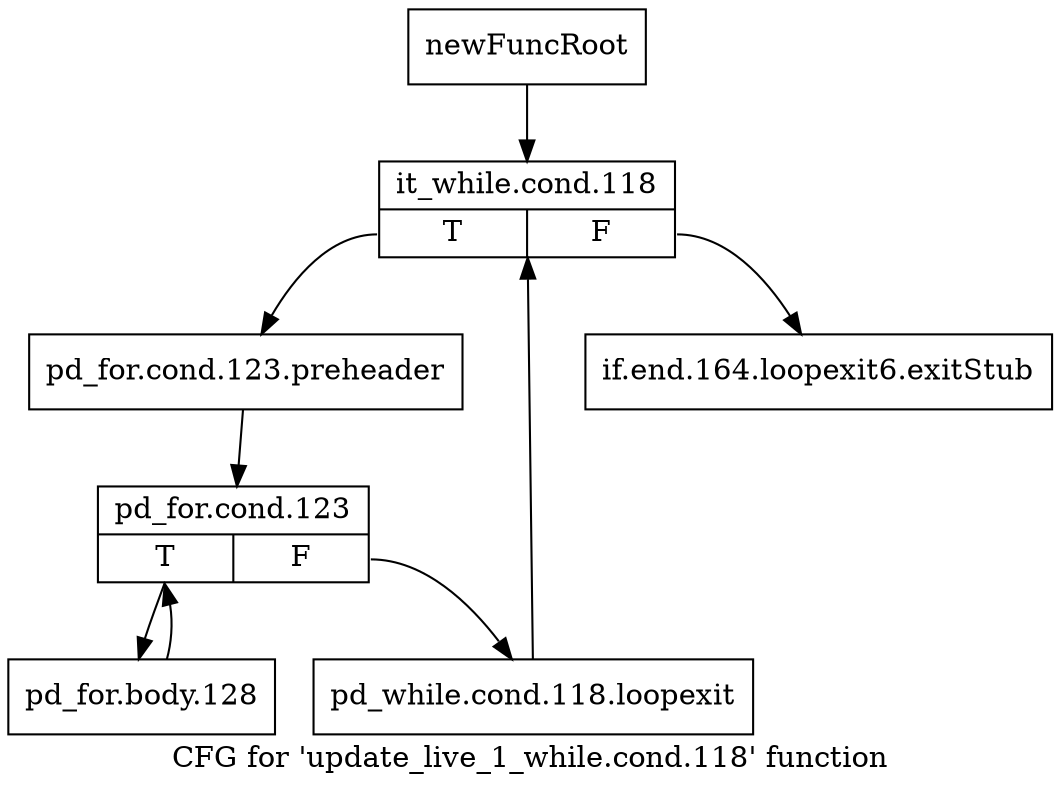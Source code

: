 digraph "CFG for 'update_live_1_while.cond.118' function" {
	label="CFG for 'update_live_1_while.cond.118' function";

	Node0xc21f870 [shape=record,label="{newFuncRoot}"];
	Node0xc21f870 -> Node0xc21f910;
	Node0xc21f8c0 [shape=record,label="{if.end.164.loopexit6.exitStub}"];
	Node0xc21f910 [shape=record,label="{it_while.cond.118|{<s0>T|<s1>F}}"];
	Node0xc21f910:s0 -> Node0xc21f960;
	Node0xc21f910:s1 -> Node0xc21f8c0;
	Node0xc21f960 [shape=record,label="{pd_for.cond.123.preheader}"];
	Node0xc21f960 -> Node0xc21f9b0;
	Node0xc21f9b0 [shape=record,label="{pd_for.cond.123|{<s0>T|<s1>F}}"];
	Node0xc21f9b0:s0 -> Node0xc21fa50;
	Node0xc21f9b0:s1 -> Node0xc21fa00;
	Node0xc21fa00 [shape=record,label="{pd_while.cond.118.loopexit}"];
	Node0xc21fa00 -> Node0xc21f910;
	Node0xc21fa50 [shape=record,label="{pd_for.body.128}"];
	Node0xc21fa50 -> Node0xc21f9b0;
}
